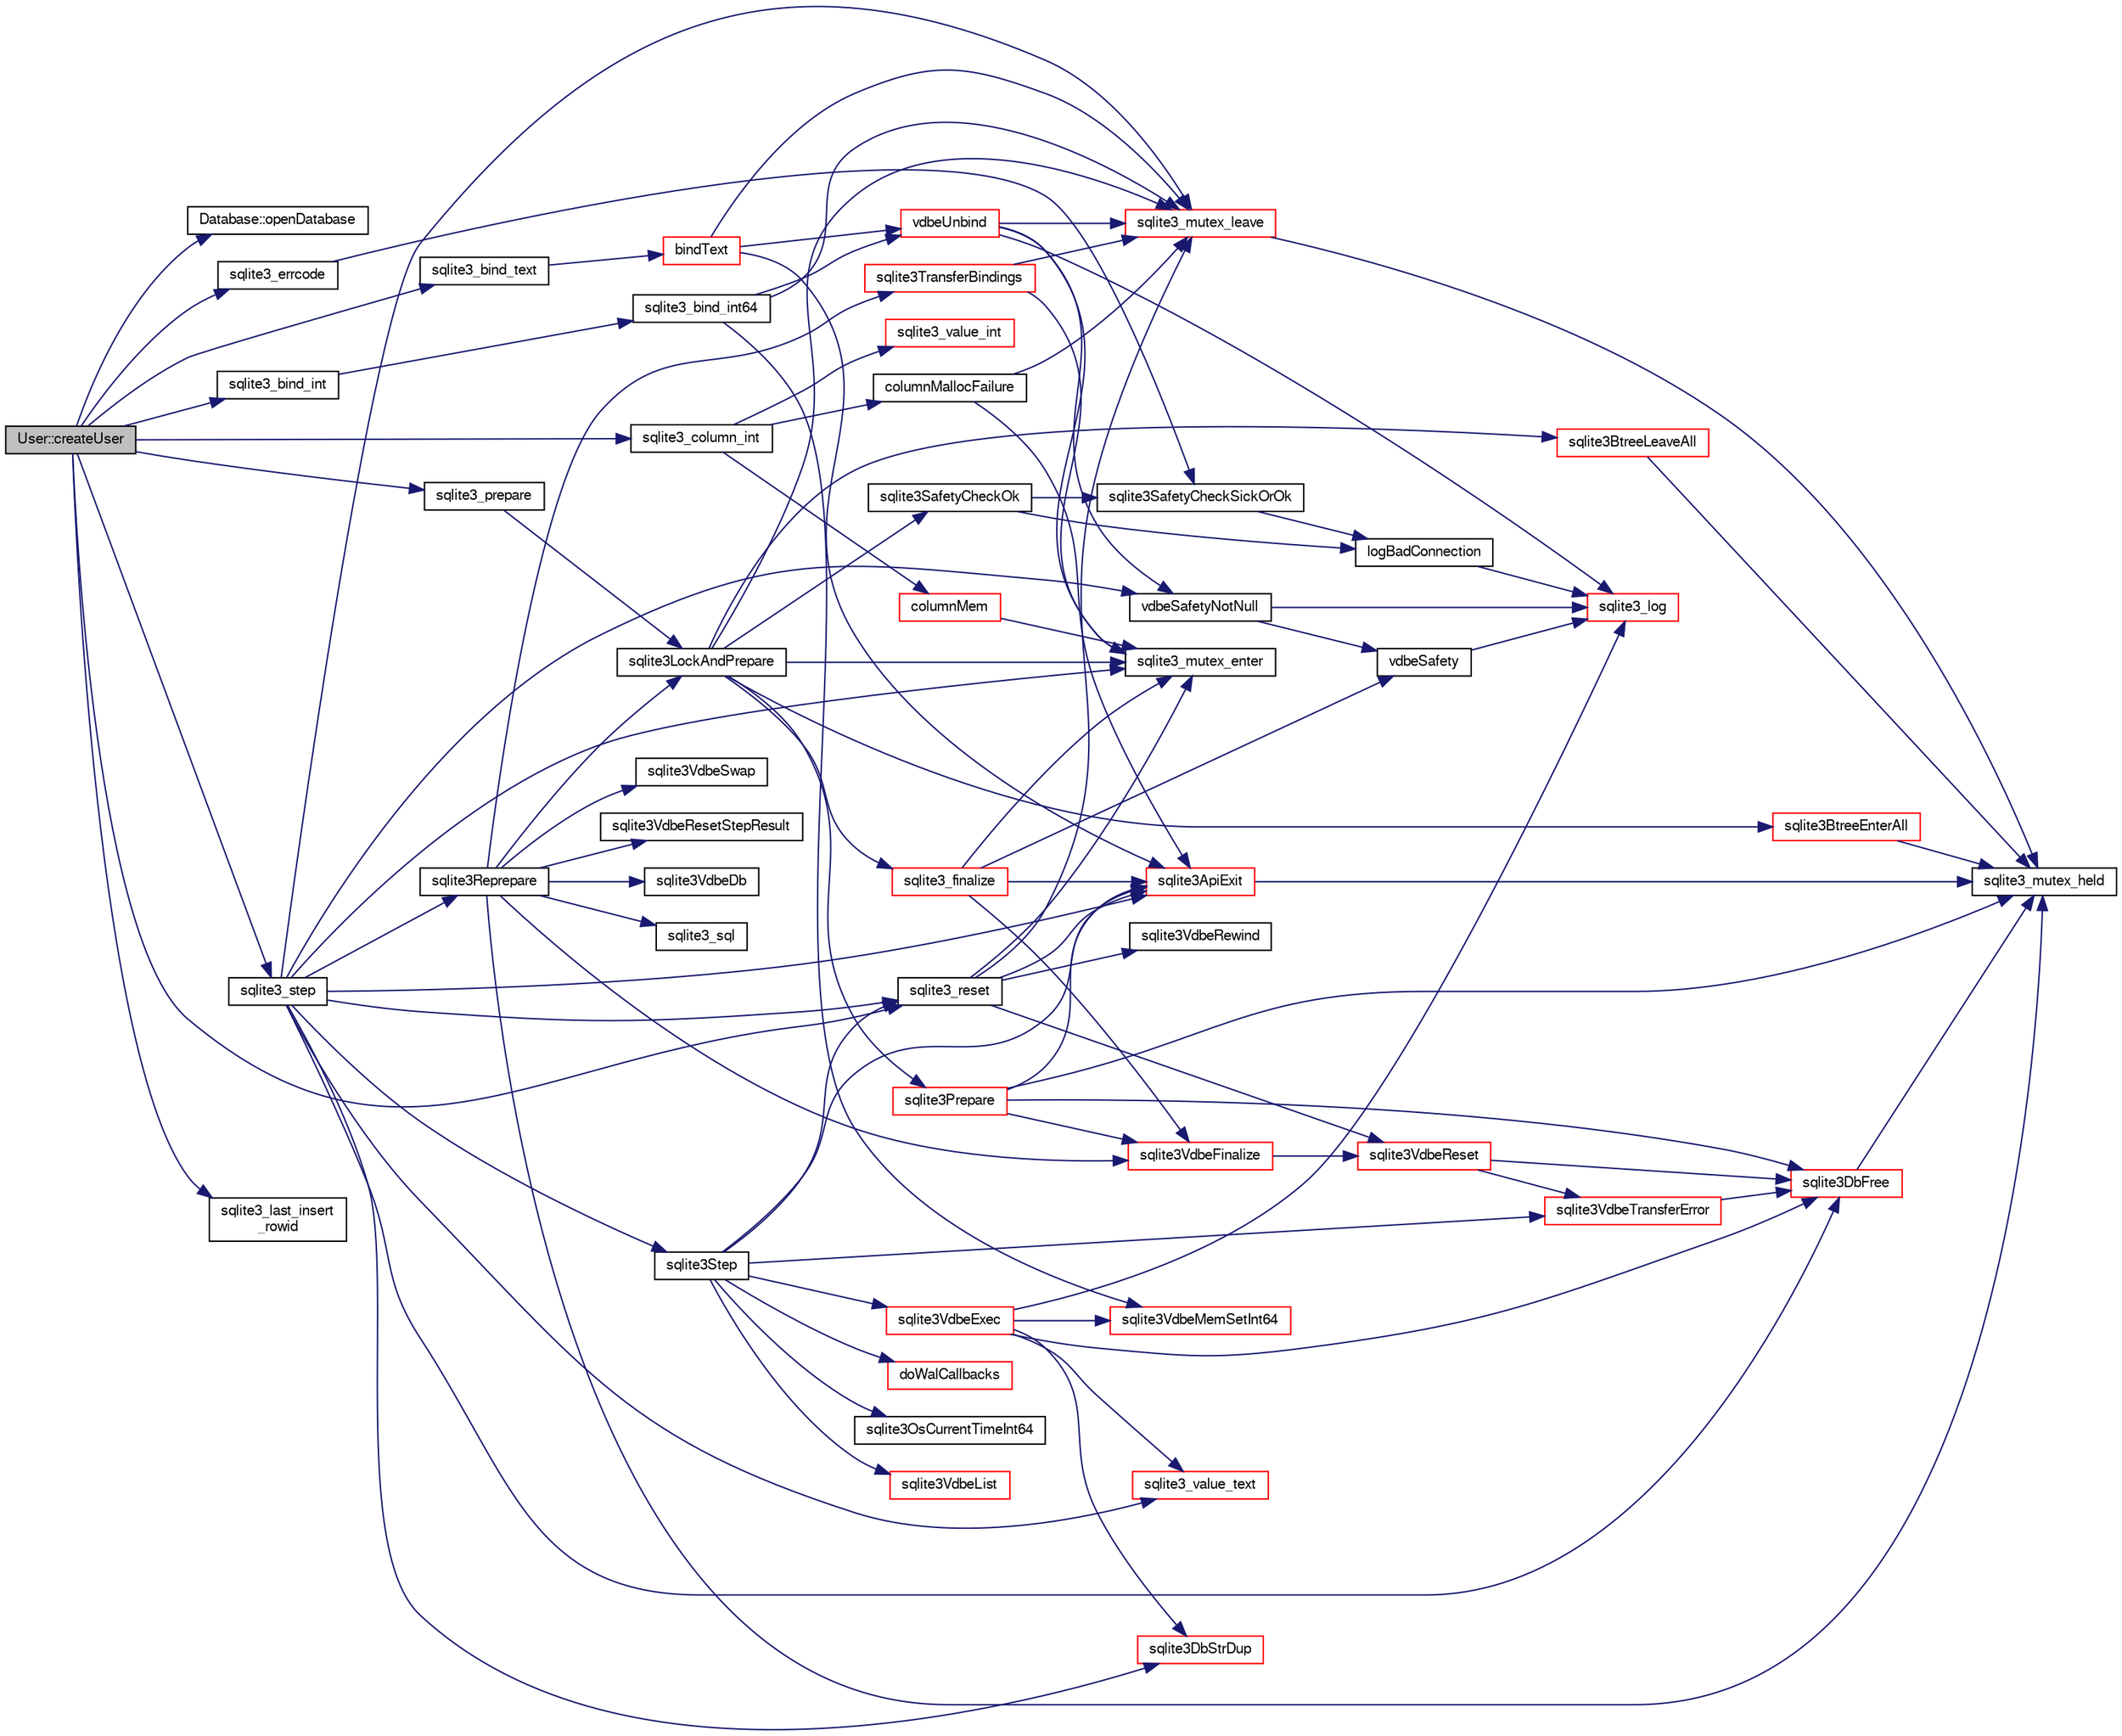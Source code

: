 digraph "User::createUser"
{
  edge [fontname="FreeSans",fontsize="10",labelfontname="FreeSans",labelfontsize="10"];
  node [fontname="FreeSans",fontsize="10",shape=record];
  rankdir="LR";
  Node2 [label="User::createUser",height=0.2,width=0.4,color="black", fillcolor="grey75", style="filled", fontcolor="black"];
  Node2 -> Node3 [color="midnightblue",fontsize="10",style="solid",fontname="FreeSans"];
  Node3 [label="Database::openDatabase",height=0.2,width=0.4,color="black", fillcolor="white", style="filled",URL="$classDatabase.html#aef36ad74d0bf64a091206dba2e27a54e"];
  Node2 -> Node4 [color="midnightblue",fontsize="10",style="solid",fontname="FreeSans"];
  Node4 [label="sqlite3_prepare",height=0.2,width=0.4,color="black", fillcolor="white", style="filled",URL="$sqlite3_8c.html#a8c39e7b9dbeff01f0a399b46d4b29f1c"];
  Node4 -> Node5 [color="midnightblue",fontsize="10",style="solid",fontname="FreeSans"];
  Node5 [label="sqlite3LockAndPrepare",height=0.2,width=0.4,color="black", fillcolor="white", style="filled",URL="$sqlite3_8c.html#a5db1ec5589aa2b02c6d979211a8789bd"];
  Node5 -> Node6 [color="midnightblue",fontsize="10",style="solid",fontname="FreeSans"];
  Node6 [label="sqlite3SafetyCheckOk",height=0.2,width=0.4,color="black", fillcolor="white", style="filled",URL="$sqlite3_8c.html#ab15308423296d719d75dca4c0ef182a7"];
  Node6 -> Node7 [color="midnightblue",fontsize="10",style="solid",fontname="FreeSans"];
  Node7 [label="logBadConnection",height=0.2,width=0.4,color="black", fillcolor="white", style="filled",URL="$sqlite3_8c.html#a8aa249fac852b22bb1227e2bc2921f11"];
  Node7 -> Node8 [color="midnightblue",fontsize="10",style="solid",fontname="FreeSans"];
  Node8 [label="sqlite3_log",height=0.2,width=0.4,color="red", fillcolor="white", style="filled",URL="$sqlite3_8c.html#a298c9699bf9c143662c6b1fec4b2dc3b"];
  Node6 -> Node290 [color="midnightblue",fontsize="10",style="solid",fontname="FreeSans"];
  Node290 [label="sqlite3SafetyCheckSickOrOk",height=0.2,width=0.4,color="black", fillcolor="white", style="filled",URL="$sqlite3_8c.html#ac1fff729aec147d9825a4930042a626b"];
  Node290 -> Node7 [color="midnightblue",fontsize="10",style="solid",fontname="FreeSans"];
  Node5 -> Node24 [color="midnightblue",fontsize="10",style="solid",fontname="FreeSans"];
  Node24 [label="sqlite3_mutex_enter",height=0.2,width=0.4,color="black", fillcolor="white", style="filled",URL="$sqlite3_8c.html#a1c12cde690bd89f104de5cbad12a6bf5"];
  Node5 -> Node291 [color="midnightblue",fontsize="10",style="solid",fontname="FreeSans"];
  Node291 [label="sqlite3BtreeEnterAll",height=0.2,width=0.4,color="red", fillcolor="white", style="filled",URL="$sqlite3_8c.html#a7e8c5e623a61d322d3622c3e6202d735"];
  Node291 -> Node18 [color="midnightblue",fontsize="10",style="solid",fontname="FreeSans"];
  Node18 [label="sqlite3_mutex_held",height=0.2,width=0.4,color="black", fillcolor="white", style="filled",URL="$sqlite3_8c.html#acf77da68932b6bc163c5e68547ecc3e7"];
  Node5 -> Node297 [color="midnightblue",fontsize="10",style="solid",fontname="FreeSans"];
  Node297 [label="sqlite3Prepare",height=0.2,width=0.4,color="red", fillcolor="white", style="filled",URL="$sqlite3_8c.html#acb25890858d0bf4b12eb7aae569f0c7b"];
  Node297 -> Node18 [color="midnightblue",fontsize="10",style="solid",fontname="FreeSans"];
  Node297 -> Node222 [color="midnightblue",fontsize="10",style="solid",fontname="FreeSans"];
  Node222 [label="sqlite3ApiExit",height=0.2,width=0.4,color="red", fillcolor="white", style="filled",URL="$sqlite3_8c.html#ae5a967ec6172298db98b6090bbd1dd9b"];
  Node222 -> Node18 [color="midnightblue",fontsize="10",style="solid",fontname="FreeSans"];
  Node297 -> Node17 [color="midnightblue",fontsize="10",style="solid",fontname="FreeSans"];
  Node17 [label="sqlite3DbFree",height=0.2,width=0.4,color="red", fillcolor="white", style="filled",URL="$sqlite3_8c.html#ac70ab821a6607b4a1b909582dc37a069"];
  Node17 -> Node18 [color="midnightblue",fontsize="10",style="solid",fontname="FreeSans"];
  Node297 -> Node842 [color="midnightblue",fontsize="10",style="solid",fontname="FreeSans"];
  Node842 [label="sqlite3VdbeFinalize",height=0.2,width=0.4,color="red", fillcolor="white", style="filled",URL="$sqlite3_8c.html#af81e0c8d03b71610d3a826469f67bbd4"];
  Node842 -> Node338 [color="midnightblue",fontsize="10",style="solid",fontname="FreeSans"];
  Node338 [label="sqlite3VdbeReset",height=0.2,width=0.4,color="red", fillcolor="white", style="filled",URL="$sqlite3_8c.html#a315a913742f7267f90d46d41446353b1"];
  Node338 -> Node636 [color="midnightblue",fontsize="10",style="solid",fontname="FreeSans"];
  Node636 [label="sqlite3VdbeTransferError",height=0.2,width=0.4,color="red", fillcolor="white", style="filled",URL="$sqlite3_8c.html#aaf4a567b51602bb6d7bb150e6c72de69"];
  Node636 -> Node17 [color="midnightblue",fontsize="10",style="solid",fontname="FreeSans"];
  Node338 -> Node17 [color="midnightblue",fontsize="10",style="solid",fontname="FreeSans"];
  Node5 -> Node854 [color="midnightblue",fontsize="10",style="solid",fontname="FreeSans"];
  Node854 [label="sqlite3_finalize",height=0.2,width=0.4,color="red", fillcolor="white", style="filled",URL="$sqlite3_8c.html#a801195c0f771d40bb4be1e40f3b88945"];
  Node854 -> Node335 [color="midnightblue",fontsize="10",style="solid",fontname="FreeSans"];
  Node335 [label="vdbeSafety",height=0.2,width=0.4,color="black", fillcolor="white", style="filled",URL="$sqlite3_8c.html#ad376f1aa66b2801fa8fb2fb134f370fd"];
  Node335 -> Node8 [color="midnightblue",fontsize="10",style="solid",fontname="FreeSans"];
  Node854 -> Node24 [color="midnightblue",fontsize="10",style="solid",fontname="FreeSans"];
  Node854 -> Node842 [color="midnightblue",fontsize="10",style="solid",fontname="FreeSans"];
  Node854 -> Node222 [color="midnightblue",fontsize="10",style="solid",fontname="FreeSans"];
  Node5 -> Node558 [color="midnightblue",fontsize="10",style="solid",fontname="FreeSans"];
  Node558 [label="sqlite3BtreeLeaveAll",height=0.2,width=0.4,color="red", fillcolor="white", style="filled",URL="$sqlite3_8c.html#a282e5f429eee8e0aebc7d18068ebccd2"];
  Node558 -> Node18 [color="midnightblue",fontsize="10",style="solid",fontname="FreeSans"];
  Node5 -> Node26 [color="midnightblue",fontsize="10",style="solid",fontname="FreeSans"];
  Node26 [label="sqlite3_mutex_leave",height=0.2,width=0.4,color="red", fillcolor="white", style="filled",URL="$sqlite3_8c.html#a5838d235601dbd3c1fa993555c6bcc93"];
  Node26 -> Node18 [color="midnightblue",fontsize="10",style="solid",fontname="FreeSans"];
  Node2 -> Node903 [color="midnightblue",fontsize="10",style="solid",fontname="FreeSans"];
  Node903 [label="sqlite3_errcode",height=0.2,width=0.4,color="black", fillcolor="white", style="filled",URL="$sqlite3_8c.html#a79bd13f5c8b7a6ccc6fd76fc7fc2104c"];
  Node903 -> Node290 [color="midnightblue",fontsize="10",style="solid",fontname="FreeSans"];
  Node2 -> Node958 [color="midnightblue",fontsize="10",style="solid",fontname="FreeSans"];
  Node958 [label="sqlite3_bind_int",height=0.2,width=0.4,color="black", fillcolor="white", style="filled",URL="$sqlite3_8c.html#aa6d5cc21ec0004b2e0bdce3395590aad"];
  Node958 -> Node959 [color="midnightblue",fontsize="10",style="solid",fontname="FreeSans"];
  Node959 [label="sqlite3_bind_int64",height=0.2,width=0.4,color="black", fillcolor="white", style="filled",URL="$sqlite3_8c.html#af77e2729923f2621852202e1c23788c6"];
  Node959 -> Node960 [color="midnightblue",fontsize="10",style="solid",fontname="FreeSans"];
  Node960 [label="vdbeUnbind",height=0.2,width=0.4,color="red", fillcolor="white", style="filled",URL="$sqlite3_8c.html#ae3ca3d8a878660305a0efd0c73c9f064"];
  Node960 -> Node334 [color="midnightblue",fontsize="10",style="solid",fontname="FreeSans"];
  Node334 [label="vdbeSafetyNotNull",height=0.2,width=0.4,color="black", fillcolor="white", style="filled",URL="$sqlite3_8c.html#a018448275e86f09d8af8033cec4cafdf"];
  Node334 -> Node8 [color="midnightblue",fontsize="10",style="solid",fontname="FreeSans"];
  Node334 -> Node335 [color="midnightblue",fontsize="10",style="solid",fontname="FreeSans"];
  Node960 -> Node24 [color="midnightblue",fontsize="10",style="solid",fontname="FreeSans"];
  Node960 -> Node26 [color="midnightblue",fontsize="10",style="solid",fontname="FreeSans"];
  Node960 -> Node8 [color="midnightblue",fontsize="10",style="solid",fontname="FreeSans"];
  Node959 -> Node149 [color="midnightblue",fontsize="10",style="solid",fontname="FreeSans"];
  Node149 [label="sqlite3VdbeMemSetInt64",height=0.2,width=0.4,color="red", fillcolor="white", style="filled",URL="$sqlite3_8c.html#a57c5843cac8f6180ee994267a23f86a3"];
  Node959 -> Node26 [color="midnightblue",fontsize="10",style="solid",fontname="FreeSans"];
  Node2 -> Node333 [color="midnightblue",fontsize="10",style="solid",fontname="FreeSans"];
  Node333 [label="sqlite3_step",height=0.2,width=0.4,color="black", fillcolor="white", style="filled",URL="$sqlite3_8c.html#ac1e491ce36b7471eb28387f7d3c74334"];
  Node333 -> Node334 [color="midnightblue",fontsize="10",style="solid",fontname="FreeSans"];
  Node333 -> Node24 [color="midnightblue",fontsize="10",style="solid",fontname="FreeSans"];
  Node333 -> Node336 [color="midnightblue",fontsize="10",style="solid",fontname="FreeSans"];
  Node336 [label="sqlite3Step",height=0.2,width=0.4,color="black", fillcolor="white", style="filled",URL="$sqlite3_8c.html#a3f2872e873e2758a4beedad1d5113554"];
  Node336 -> Node337 [color="midnightblue",fontsize="10",style="solid",fontname="FreeSans"];
  Node337 [label="sqlite3_reset",height=0.2,width=0.4,color="black", fillcolor="white", style="filled",URL="$sqlite3_8c.html#a758efebc2e95694959ab0e74b397984c"];
  Node337 -> Node24 [color="midnightblue",fontsize="10",style="solid",fontname="FreeSans"];
  Node337 -> Node338 [color="midnightblue",fontsize="10",style="solid",fontname="FreeSans"];
  Node337 -> Node641 [color="midnightblue",fontsize="10",style="solid",fontname="FreeSans"];
  Node641 [label="sqlite3VdbeRewind",height=0.2,width=0.4,color="black", fillcolor="white", style="filled",URL="$sqlite3_8c.html#ac2109d6ef272c796bd8881a430bc1052"];
  Node337 -> Node222 [color="midnightblue",fontsize="10",style="solid",fontname="FreeSans"];
  Node337 -> Node26 [color="midnightblue",fontsize="10",style="solid",fontname="FreeSans"];
  Node336 -> Node246 [color="midnightblue",fontsize="10",style="solid",fontname="FreeSans"];
  Node246 [label="sqlite3OsCurrentTimeInt64",height=0.2,width=0.4,color="black", fillcolor="white", style="filled",URL="$sqlite3_8c.html#a8fba11754c83b89782ef18af266f5ec2"];
  Node336 -> Node642 [color="midnightblue",fontsize="10",style="solid",fontname="FreeSans"];
  Node642 [label="sqlite3VdbeList",height=0.2,width=0.4,color="red", fillcolor="white", style="filled",URL="$sqlite3_8c.html#a61f5dfb765135a9982025bab8944f7fd"];
  Node336 -> Node644 [color="midnightblue",fontsize="10",style="solid",fontname="FreeSans"];
  Node644 [label="sqlite3VdbeExec",height=0.2,width=0.4,color="red", fillcolor="white", style="filled",URL="$sqlite3_8c.html#a8ce40a614bdc56719c4d642b1e4dfb21"];
  Node644 -> Node8 [color="midnightblue",fontsize="10",style="solid",fontname="FreeSans"];
  Node644 -> Node17 [color="midnightblue",fontsize="10",style="solid",fontname="FreeSans"];
  Node644 -> Node149 [color="midnightblue",fontsize="10",style="solid",fontname="FreeSans"];
  Node644 -> Node99 [color="midnightblue",fontsize="10",style="solid",fontname="FreeSans"];
  Node99 [label="sqlite3_value_text",height=0.2,width=0.4,color="red", fillcolor="white", style="filled",URL="$sqlite3_8c.html#aef2ace3239e6dd59c74110faa70f8171"];
  Node644 -> Node569 [color="midnightblue",fontsize="10",style="solid",fontname="FreeSans"];
  Node569 [label="sqlite3DbStrDup",height=0.2,width=0.4,color="red", fillcolor="white", style="filled",URL="$sqlite3_8c.html#a0ec4772ee6de7316ecd1e6cabb1beeef"];
  Node336 -> Node936 [color="midnightblue",fontsize="10",style="solid",fontname="FreeSans"];
  Node936 [label="doWalCallbacks",height=0.2,width=0.4,color="red", fillcolor="white", style="filled",URL="$sqlite3_8c.html#a001bcb6c83dac39b83d3a95e1f6194d1"];
  Node336 -> Node222 [color="midnightblue",fontsize="10",style="solid",fontname="FreeSans"];
  Node336 -> Node636 [color="midnightblue",fontsize="10",style="solid",fontname="FreeSans"];
  Node333 -> Node939 [color="midnightblue",fontsize="10",style="solid",fontname="FreeSans"];
  Node939 [label="sqlite3Reprepare",height=0.2,width=0.4,color="black", fillcolor="white", style="filled",URL="$sqlite3_8c.html#a7e2f7299cc947d07e782f6ac561fa937"];
  Node939 -> Node18 [color="midnightblue",fontsize="10",style="solid",fontname="FreeSans"];
  Node939 -> Node940 [color="midnightblue",fontsize="10",style="solid",fontname="FreeSans"];
  Node940 [label="sqlite3VdbeDb",height=0.2,width=0.4,color="black", fillcolor="white", style="filled",URL="$sqlite3_8c.html#a6cb1b36e2823fc3eff25dc162f71f28b"];
  Node939 -> Node941 [color="midnightblue",fontsize="10",style="solid",fontname="FreeSans"];
  Node941 [label="sqlite3_sql",height=0.2,width=0.4,color="black", fillcolor="white", style="filled",URL="$sqlite3_8c.html#a5a8d6a88cd06c29ea28bfbdf85f2d4dc"];
  Node939 -> Node5 [color="midnightblue",fontsize="10",style="solid",fontname="FreeSans"];
  Node939 -> Node942 [color="midnightblue",fontsize="10",style="solid",fontname="FreeSans"];
  Node942 [label="sqlite3VdbeSwap",height=0.2,width=0.4,color="black", fillcolor="white", style="filled",URL="$sqlite3_8c.html#ae65b43cc845b600cd9c8bdead9843b28"];
  Node939 -> Node943 [color="midnightblue",fontsize="10",style="solid",fontname="FreeSans"];
  Node943 [label="sqlite3TransferBindings",height=0.2,width=0.4,color="red", fillcolor="white", style="filled",URL="$sqlite3_8c.html#a9158a497436de1e5aa7067e4daf18d8e"];
  Node943 -> Node24 [color="midnightblue",fontsize="10",style="solid",fontname="FreeSans"];
  Node943 -> Node26 [color="midnightblue",fontsize="10",style="solid",fontname="FreeSans"];
  Node939 -> Node944 [color="midnightblue",fontsize="10",style="solid",fontname="FreeSans"];
  Node944 [label="sqlite3VdbeResetStepResult",height=0.2,width=0.4,color="black", fillcolor="white", style="filled",URL="$sqlite3_8c.html#ad24b39129d843f753039e272999669a6"];
  Node939 -> Node842 [color="midnightblue",fontsize="10",style="solid",fontname="FreeSans"];
  Node333 -> Node337 [color="midnightblue",fontsize="10",style="solid",fontname="FreeSans"];
  Node333 -> Node99 [color="midnightblue",fontsize="10",style="solid",fontname="FreeSans"];
  Node333 -> Node17 [color="midnightblue",fontsize="10",style="solid",fontname="FreeSans"];
  Node333 -> Node569 [color="midnightblue",fontsize="10",style="solid",fontname="FreeSans"];
  Node333 -> Node222 [color="midnightblue",fontsize="10",style="solid",fontname="FreeSans"];
  Node333 -> Node26 [color="midnightblue",fontsize="10",style="solid",fontname="FreeSans"];
  Node2 -> Node945 [color="midnightblue",fontsize="10",style="solid",fontname="FreeSans"];
  Node945 [label="sqlite3_column_int",height=0.2,width=0.4,color="black", fillcolor="white", style="filled",URL="$sqlite3_8c.html#a6bd16f5b3266f473e37e8e3d4ebb4290"];
  Node945 -> Node155 [color="midnightblue",fontsize="10",style="solid",fontname="FreeSans"];
  Node155 [label="sqlite3_value_int",height=0.2,width=0.4,color="red", fillcolor="white", style="filled",URL="$sqlite3_8c.html#a5c6adf98772a341f3df5ccd5ff003245"];
  Node945 -> Node838 [color="midnightblue",fontsize="10",style="solid",fontname="FreeSans"];
  Node838 [label="columnMem",height=0.2,width=0.4,color="red", fillcolor="white", style="filled",URL="$sqlite3_8c.html#a3cff107b1379611ef486ef2f925eb129"];
  Node838 -> Node24 [color="midnightblue",fontsize="10",style="solid",fontname="FreeSans"];
  Node945 -> Node840 [color="midnightblue",fontsize="10",style="solid",fontname="FreeSans"];
  Node840 [label="columnMallocFailure",height=0.2,width=0.4,color="black", fillcolor="white", style="filled",URL="$sqlite3_8c.html#a63052778ce6eb1802597a006922a4044"];
  Node840 -> Node222 [color="midnightblue",fontsize="10",style="solid",fontname="FreeSans"];
  Node840 -> Node26 [color="midnightblue",fontsize="10",style="solid",fontname="FreeSans"];
  Node2 -> Node961 [color="midnightblue",fontsize="10",style="solid",fontname="FreeSans"];
  Node961 [label="sqlite3_bind_text",height=0.2,width=0.4,color="black", fillcolor="white", style="filled",URL="$sqlite3_8c.html#a7f416198db2464a6c96a4ef679d19b1f"];
  Node961 -> Node962 [color="midnightblue",fontsize="10",style="solid",fontname="FreeSans"];
  Node962 [label="bindText",height=0.2,width=0.4,color="red", fillcolor="white", style="filled",URL="$sqlite3_8c.html#acdec2c68ea6b14a08bcfea9cfd32b2f2"];
  Node962 -> Node960 [color="midnightblue",fontsize="10",style="solid",fontname="FreeSans"];
  Node962 -> Node222 [color="midnightblue",fontsize="10",style="solid",fontname="FreeSans"];
  Node962 -> Node26 [color="midnightblue",fontsize="10",style="solid",fontname="FreeSans"];
  Node2 -> Node337 [color="midnightblue",fontsize="10",style="solid",fontname="FreeSans"];
  Node2 -> Node203 [color="midnightblue",fontsize="10",style="solid",fontname="FreeSans"];
  Node203 [label="sqlite3_last_insert\l_rowid",height=0.2,width=0.4,color="black", fillcolor="white", style="filled",URL="$sqlite3_8c.html#adb98868f8066d408f51db8bf8f6be192"];
}
